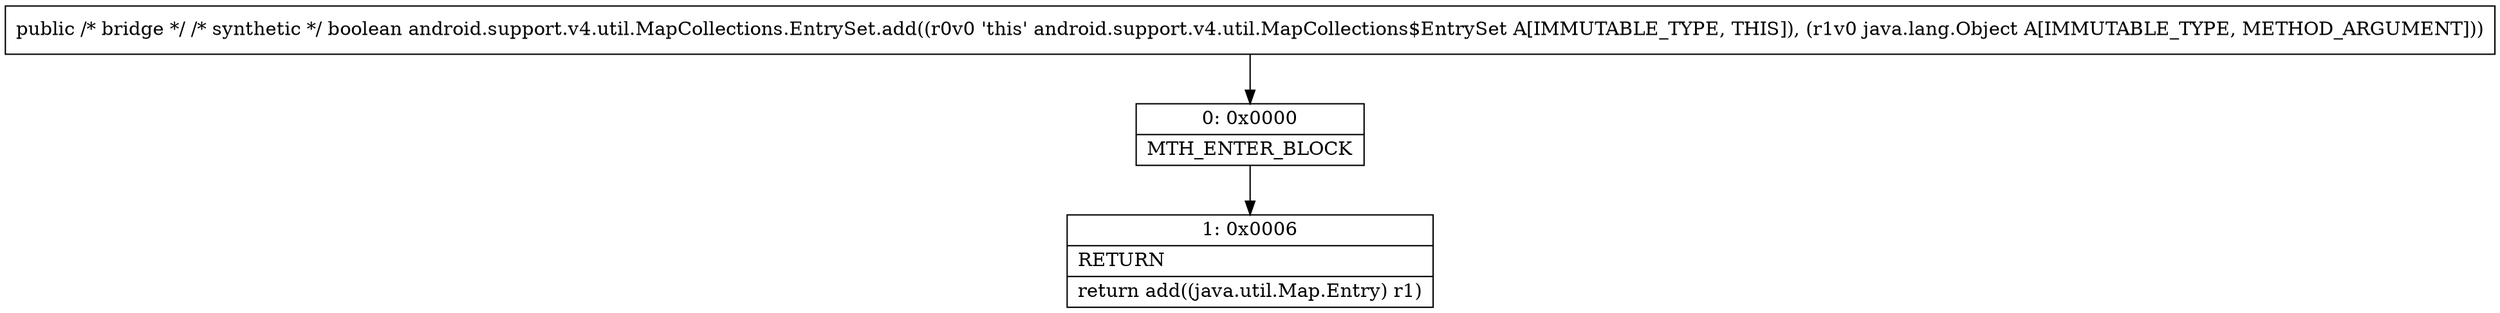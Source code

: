 digraph "CFG forandroid.support.v4.util.MapCollections.EntrySet.add(Ljava\/lang\/Object;)Z" {
Node_0 [shape=record,label="{0\:\ 0x0000|MTH_ENTER_BLOCK\l}"];
Node_1 [shape=record,label="{1\:\ 0x0006|RETURN\l|return add((java.util.Map.Entry) r1)\l}"];
MethodNode[shape=record,label="{public \/* bridge *\/ \/* synthetic *\/ boolean android.support.v4.util.MapCollections.EntrySet.add((r0v0 'this' android.support.v4.util.MapCollections$EntrySet A[IMMUTABLE_TYPE, THIS]), (r1v0 java.lang.Object A[IMMUTABLE_TYPE, METHOD_ARGUMENT])) }"];
MethodNode -> Node_0;
Node_0 -> Node_1;
}

